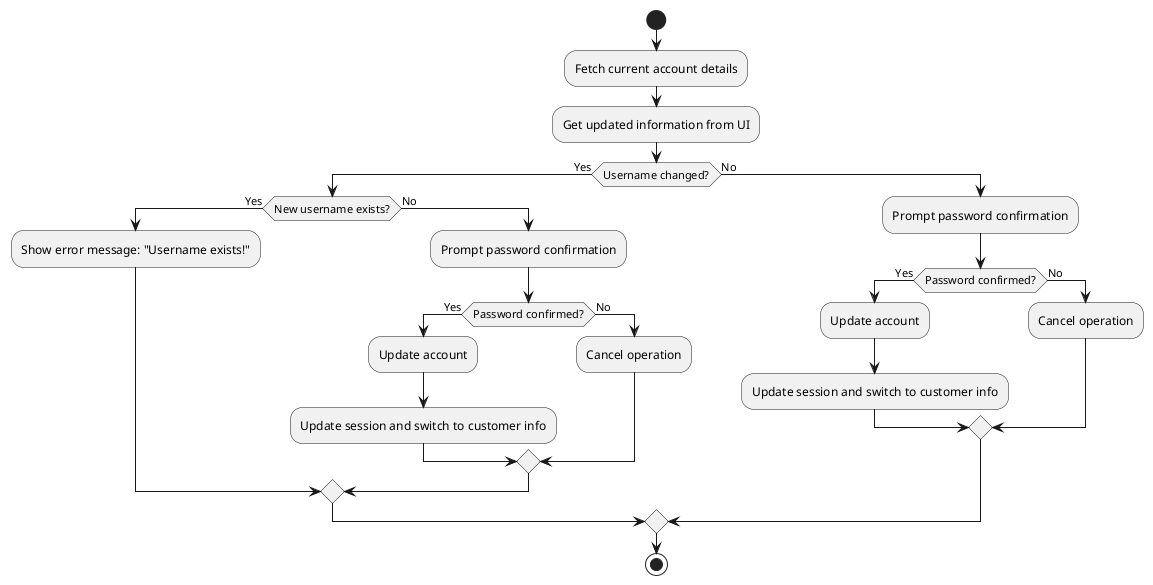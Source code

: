 @startuml
start
:Fetch current account details;
:Get updated information from UI;

if (Username changed?) then (Yes)
    if (New username exists?) then (Yes)
        :Show error message: "Username exists!";
    else (No)
        :Prompt password confirmation;
        if (Password confirmed?) then (Yes)
            :Update account;
            :Update session and switch to customer info;
        else (No)
            :Cancel operation;
        endif
    endif
else (No)
    :Prompt password confirmation;
    if (Password confirmed?) then (Yes)
        :Update account;
        :Update session and switch to customer info;
    else (No)
        :Cancel operation;
    endif
endif
stop
@enduml
